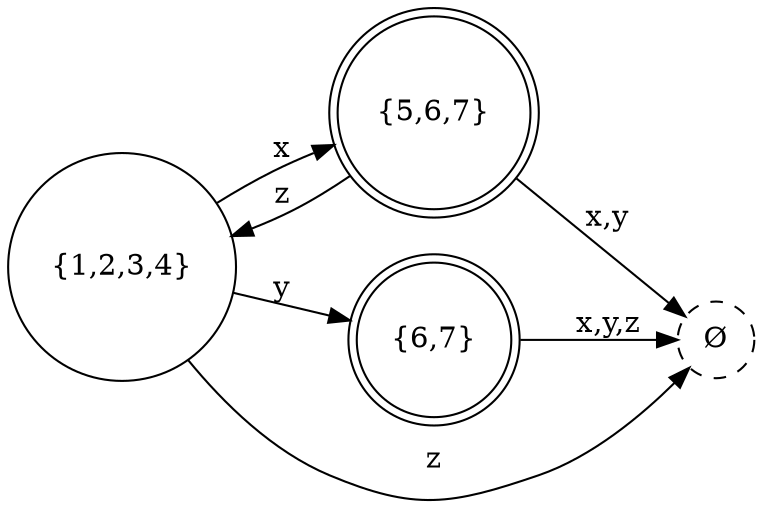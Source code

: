 digraph StateTransitions {
    // Налаштування графа
    rankdir=LR;
    bgcolor="white";
    node [color=black, fontcolor=black];
    edge [color=black, fontcolor=black];
    
    // Вузли
    node1 [label="{1,2,3,4}", shape=circle];
    node2 [label="{5,6,7}", shape=doublecircle, peripheries=2];
    node3 [label="{6,7}", shape=doublecircle, peripheries=2];
    
    // Пуста множина
    empty [label="Ø", shape=circle, style=dashed];
    
    // Переходи
    node1 -> node2 [label="x"];
    node1 -> node3 [label="y"];
    node1 -> empty [label="z"];
    node2 -> node1 [label="z"];
    node2 -> empty [label="x,y"];
    node3 -> empty [label="x,y,z"];
}